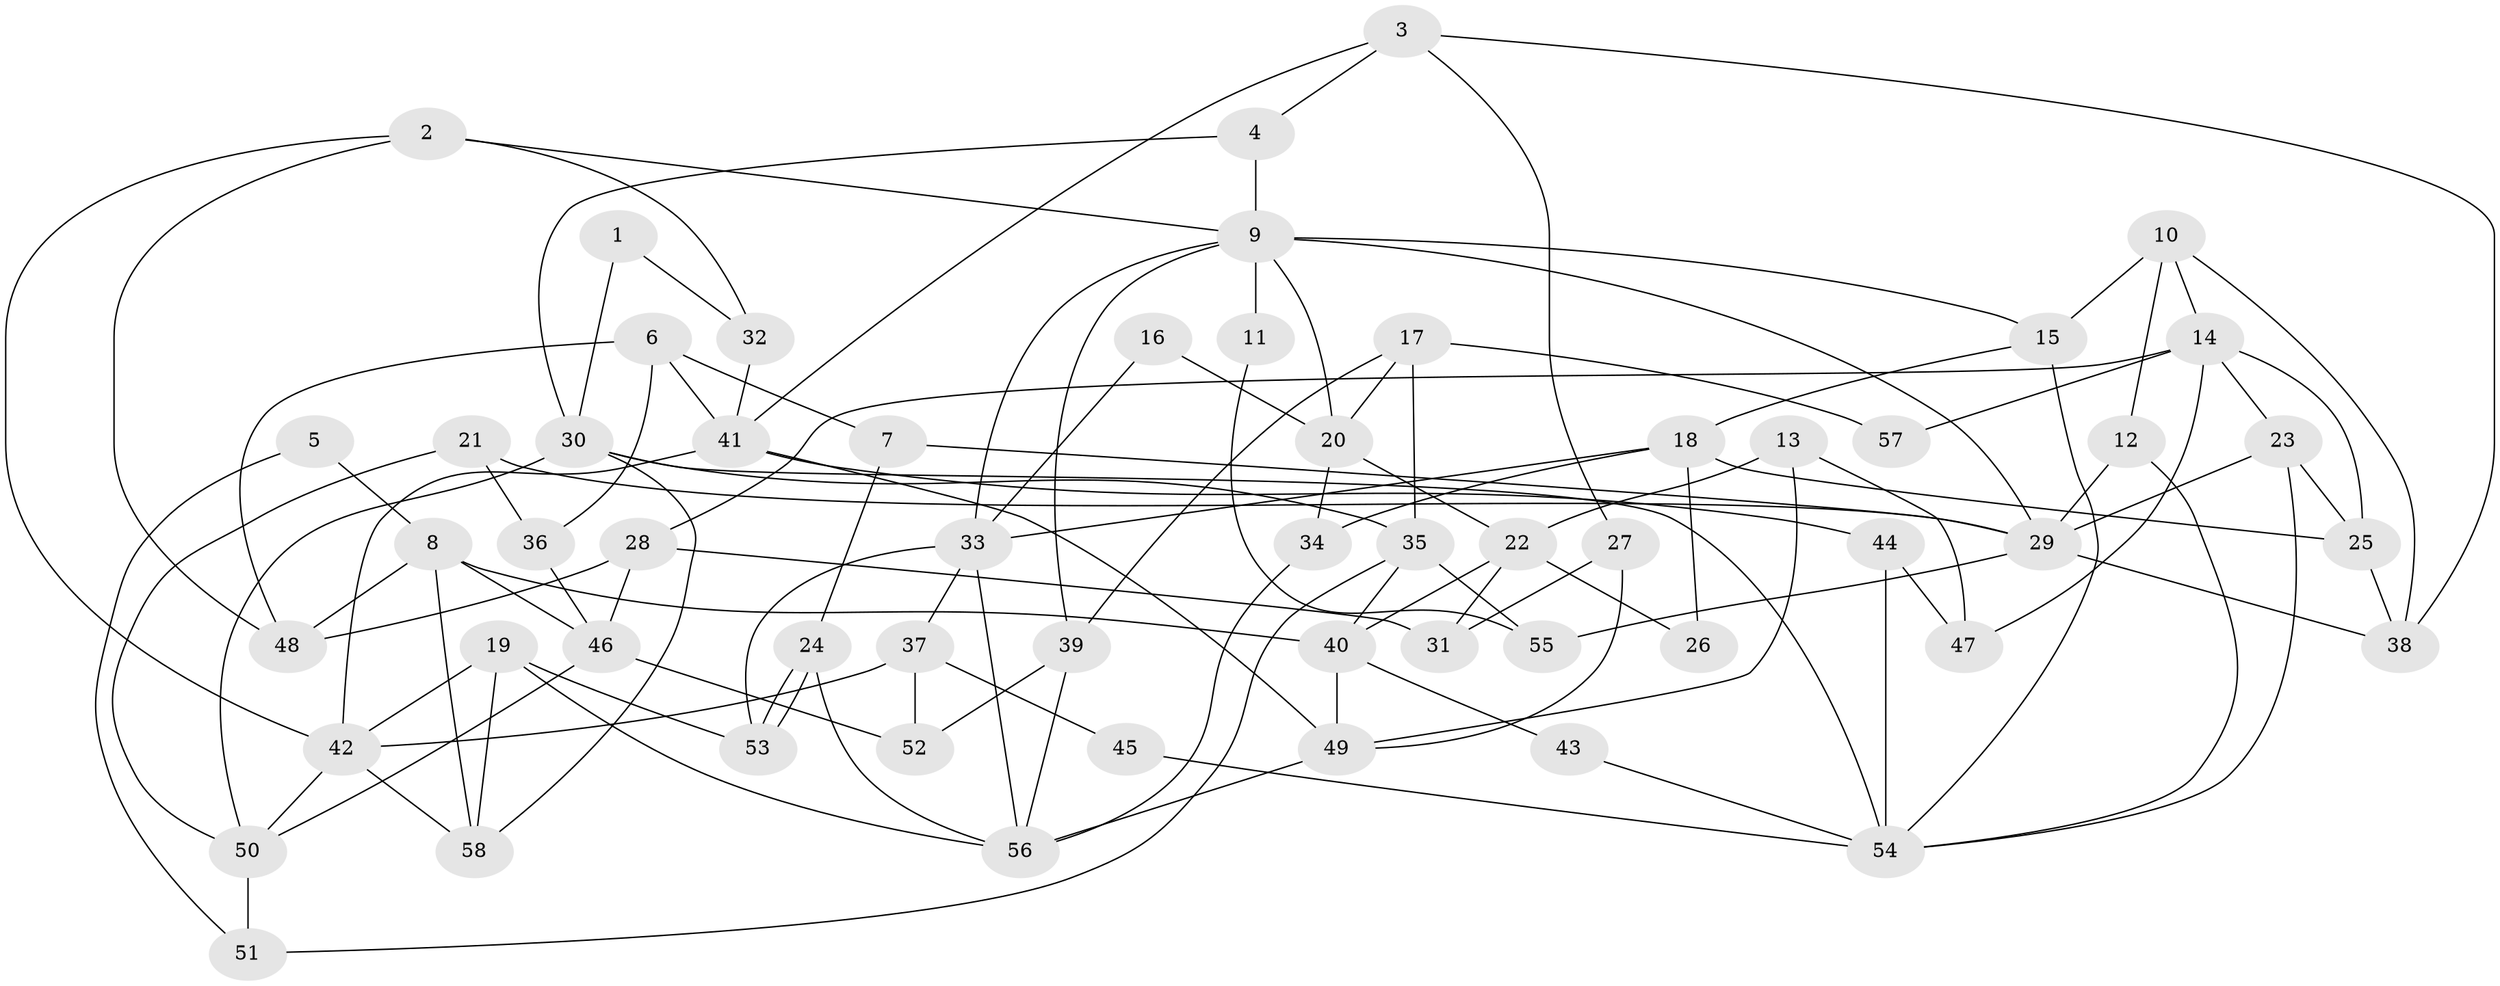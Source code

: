 // coarse degree distribution, {2: 0.08108108108108109, 4: 0.1891891891891892, 6: 0.16216216216216217, 3: 0.1891891891891892, 8: 0.13513513513513514, 7: 0.08108108108108109, 5: 0.13513513513513514, 9: 0.02702702702702703}
// Generated by graph-tools (version 1.1) at 2025/41/03/06/25 10:41:54]
// undirected, 58 vertices, 116 edges
graph export_dot {
graph [start="1"]
  node [color=gray90,style=filled];
  1;
  2;
  3;
  4;
  5;
  6;
  7;
  8;
  9;
  10;
  11;
  12;
  13;
  14;
  15;
  16;
  17;
  18;
  19;
  20;
  21;
  22;
  23;
  24;
  25;
  26;
  27;
  28;
  29;
  30;
  31;
  32;
  33;
  34;
  35;
  36;
  37;
  38;
  39;
  40;
  41;
  42;
  43;
  44;
  45;
  46;
  47;
  48;
  49;
  50;
  51;
  52;
  53;
  54;
  55;
  56;
  57;
  58;
  1 -- 32;
  1 -- 30;
  2 -- 48;
  2 -- 42;
  2 -- 9;
  2 -- 32;
  3 -- 41;
  3 -- 4;
  3 -- 27;
  3 -- 38;
  4 -- 30;
  4 -- 9;
  5 -- 51;
  5 -- 8;
  6 -- 41;
  6 -- 36;
  6 -- 7;
  6 -- 48;
  7 -- 29;
  7 -- 24;
  8 -- 48;
  8 -- 40;
  8 -- 46;
  8 -- 58;
  9 -- 33;
  9 -- 11;
  9 -- 15;
  9 -- 20;
  9 -- 29;
  9 -- 39;
  10 -- 38;
  10 -- 15;
  10 -- 12;
  10 -- 14;
  11 -- 55;
  12 -- 29;
  12 -- 54;
  13 -- 49;
  13 -- 47;
  13 -- 22;
  14 -- 23;
  14 -- 25;
  14 -- 28;
  14 -- 47;
  14 -- 57;
  15 -- 54;
  15 -- 18;
  16 -- 20;
  16 -- 33;
  17 -- 35;
  17 -- 20;
  17 -- 39;
  17 -- 57;
  18 -- 25;
  18 -- 26;
  18 -- 33;
  18 -- 34;
  19 -- 53;
  19 -- 56;
  19 -- 42;
  19 -- 58;
  20 -- 34;
  20 -- 22;
  21 -- 50;
  21 -- 29;
  21 -- 36;
  22 -- 26;
  22 -- 31;
  22 -- 40;
  23 -- 25;
  23 -- 54;
  23 -- 29;
  24 -- 53;
  24 -- 53;
  24 -- 56;
  25 -- 38;
  27 -- 31;
  27 -- 49;
  28 -- 46;
  28 -- 31;
  28 -- 48;
  29 -- 38;
  29 -- 55;
  30 -- 58;
  30 -- 50;
  30 -- 35;
  30 -- 54;
  32 -- 41;
  33 -- 56;
  33 -- 37;
  33 -- 53;
  34 -- 56;
  35 -- 40;
  35 -- 51;
  35 -- 55;
  36 -- 46;
  37 -- 42;
  37 -- 45;
  37 -- 52;
  39 -- 52;
  39 -- 56;
  40 -- 49;
  40 -- 43;
  41 -- 42;
  41 -- 49;
  41 -- 44;
  42 -- 58;
  42 -- 50;
  43 -- 54;
  44 -- 54;
  44 -- 47;
  45 -- 54;
  46 -- 52;
  46 -- 50;
  49 -- 56;
  50 -- 51;
}
